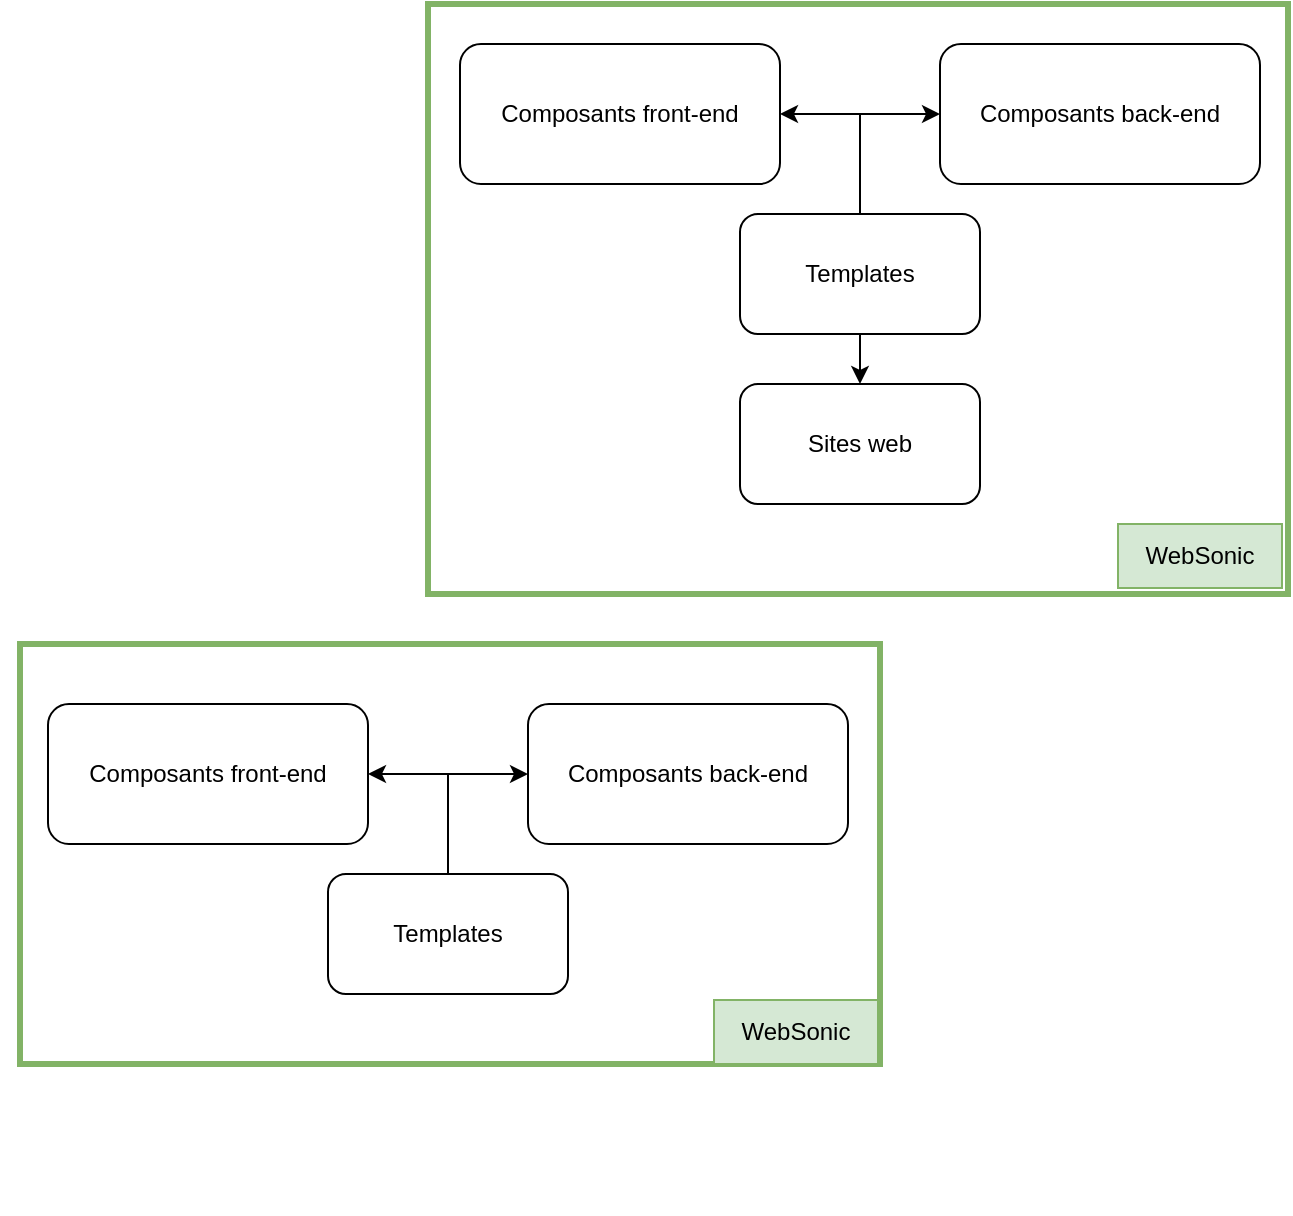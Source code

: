 <mxfile version="21.7.5" type="github">
  <diagram name="Page-1" id="4aeB6z92RJJiPWzYteNc">
    <mxGraphModel dx="1434" dy="726" grid="1" gridSize="10" guides="1" tooltips="1" connect="1" arrows="1" fold="1" page="1" pageScale="1" pageWidth="827" pageHeight="1169" math="0" shadow="0">
      <root>
        <mxCell id="0" />
        <mxCell id="1" parent="0" />
        <mxCell id="lYLlhKWeRg74tEbyo-01-1" value="Composants front-end" style="rounded=1;whiteSpace=wrap;html=1;" vertex="1" parent="1">
          <mxGeometry x="230" y="40" width="160" height="70" as="geometry" />
        </mxCell>
        <mxCell id="lYLlhKWeRg74tEbyo-01-2" value="Composants back-end" style="rounded=1;whiteSpace=wrap;html=1;" vertex="1" parent="1">
          <mxGeometry x="470" y="40" width="160" height="70" as="geometry" />
        </mxCell>
        <mxCell id="lYLlhKWeRg74tEbyo-01-5" value="" style="group" vertex="1" connectable="0" parent="1">
          <mxGeometry x="430" y="75" height="50" as="geometry" />
        </mxCell>
        <mxCell id="lYLlhKWeRg74tEbyo-01-3" value="" style="endArrow=classic;startArrow=classic;html=1;rounded=0;exitX=1;exitY=0.5;exitDx=0;exitDy=0;entryX=0;entryY=0.5;entryDx=0;entryDy=0;" edge="1" parent="lYLlhKWeRg74tEbyo-01-5" source="lYLlhKWeRg74tEbyo-01-1" target="lYLlhKWeRg74tEbyo-01-2">
          <mxGeometry width="50" height="50" relative="1" as="geometry">
            <mxPoint x="-10" y="195" as="sourcePoint" />
            <mxPoint x="40" y="145" as="targetPoint" />
          </mxGeometry>
        </mxCell>
        <mxCell id="lYLlhKWeRg74tEbyo-01-4" value="" style="endArrow=none;html=1;rounded=0;" edge="1" parent="lYLlhKWeRg74tEbyo-01-5">
          <mxGeometry width="50" height="50" relative="1" as="geometry">
            <mxPoint y="50" as="sourcePoint" />
            <mxPoint as="targetPoint" />
          </mxGeometry>
        </mxCell>
        <mxCell id="lYLlhKWeRg74tEbyo-01-6" value="Templates" style="rounded=1;whiteSpace=wrap;html=1;" vertex="1" parent="1">
          <mxGeometry x="370" y="125" width="120" height="60" as="geometry" />
        </mxCell>
        <mxCell id="lYLlhKWeRg74tEbyo-01-7" value="" style="endArrow=classic;html=1;rounded=0;exitX=0.5;exitY=1;exitDx=0;exitDy=0;" edge="1" parent="1" source="lYLlhKWeRg74tEbyo-01-6">
          <mxGeometry width="50" height="50" relative="1" as="geometry">
            <mxPoint x="420" y="270" as="sourcePoint" />
            <mxPoint x="430" y="210" as="targetPoint" />
          </mxGeometry>
        </mxCell>
        <mxCell id="lYLlhKWeRg74tEbyo-01-9" value="Sites web" style="rounded=1;whiteSpace=wrap;html=1;" vertex="1" parent="1">
          <mxGeometry x="370" y="210" width="120" height="60" as="geometry" />
        </mxCell>
        <mxCell id="lYLlhKWeRg74tEbyo-01-10" value="Composants front-end" style="rounded=1;whiteSpace=wrap;html=1;" vertex="1" parent="1">
          <mxGeometry x="24" y="370" width="160" height="70" as="geometry" />
        </mxCell>
        <mxCell id="lYLlhKWeRg74tEbyo-01-11" value="Composants back-end" style="rounded=1;whiteSpace=wrap;html=1;" vertex="1" parent="1">
          <mxGeometry x="264" y="370" width="160" height="70" as="geometry" />
        </mxCell>
        <mxCell id="lYLlhKWeRg74tEbyo-01-12" value="" style="group" vertex="1" connectable="0" parent="1">
          <mxGeometry x="224" y="405" height="50" as="geometry" />
        </mxCell>
        <mxCell id="lYLlhKWeRg74tEbyo-01-13" value="" style="endArrow=classic;startArrow=classic;html=1;rounded=0;exitX=1;exitY=0.5;exitDx=0;exitDy=0;entryX=0;entryY=0.5;entryDx=0;entryDy=0;" edge="1" parent="lYLlhKWeRg74tEbyo-01-12" source="lYLlhKWeRg74tEbyo-01-10" target="lYLlhKWeRg74tEbyo-01-11">
          <mxGeometry width="50" height="50" relative="1" as="geometry">
            <mxPoint x="-10" y="195" as="sourcePoint" />
            <mxPoint x="40" y="145" as="targetPoint" />
          </mxGeometry>
        </mxCell>
        <mxCell id="lYLlhKWeRg74tEbyo-01-14" value="" style="endArrow=none;html=1;rounded=0;" edge="1" parent="lYLlhKWeRg74tEbyo-01-12">
          <mxGeometry width="50" height="50" relative="1" as="geometry">
            <mxPoint y="50" as="sourcePoint" />
            <mxPoint as="targetPoint" />
          </mxGeometry>
        </mxCell>
        <mxCell id="lYLlhKWeRg74tEbyo-01-15" value="Templates" style="rounded=1;whiteSpace=wrap;html=1;" vertex="1" parent="1">
          <mxGeometry x="164" y="455" width="120" height="60" as="geometry" />
        </mxCell>
        <mxCell id="lYLlhKWeRg74tEbyo-01-20" value="" style="group" vertex="1" connectable="0" parent="1">
          <mxGeometry x="214" y="20" width="430" height="295" as="geometry" />
        </mxCell>
        <mxCell id="lYLlhKWeRg74tEbyo-01-18" value="" style="rounded=0;whiteSpace=wrap;html=1;fillColor=none;strokeColor=#82b366;strokeWidth=3;" vertex="1" parent="lYLlhKWeRg74tEbyo-01-20">
          <mxGeometry width="430" height="295" as="geometry" />
        </mxCell>
        <mxCell id="lYLlhKWeRg74tEbyo-01-19" value="WebSonic" style="rounded=0;whiteSpace=wrap;html=1;fillColor=#d5e8d4;strokeColor=#82b366;" vertex="1" parent="lYLlhKWeRg74tEbyo-01-20">
          <mxGeometry x="345" y="260" width="82" height="32" as="geometry" />
        </mxCell>
        <mxCell id="lYLlhKWeRg74tEbyo-01-21" value="" style="group" vertex="1" connectable="0" parent="1">
          <mxGeometry y="330" width="430" height="295" as="geometry" />
        </mxCell>
        <mxCell id="lYLlhKWeRg74tEbyo-01-22" value="" style="rounded=0;whiteSpace=wrap;html=1;fillColor=none;strokeColor=#82b366;strokeWidth=3;" vertex="1" parent="lYLlhKWeRg74tEbyo-01-21">
          <mxGeometry x="10" y="10" width="430" height="210" as="geometry" />
        </mxCell>
        <mxCell id="lYLlhKWeRg74tEbyo-01-23" value="WebSonic" style="rounded=0;whiteSpace=wrap;html=1;fillColor=#d5e8d4;strokeColor=#82b366;" vertex="1" parent="lYLlhKWeRg74tEbyo-01-21">
          <mxGeometry x="357" y="188" width="82" height="32" as="geometry" />
        </mxCell>
      </root>
    </mxGraphModel>
  </diagram>
</mxfile>
